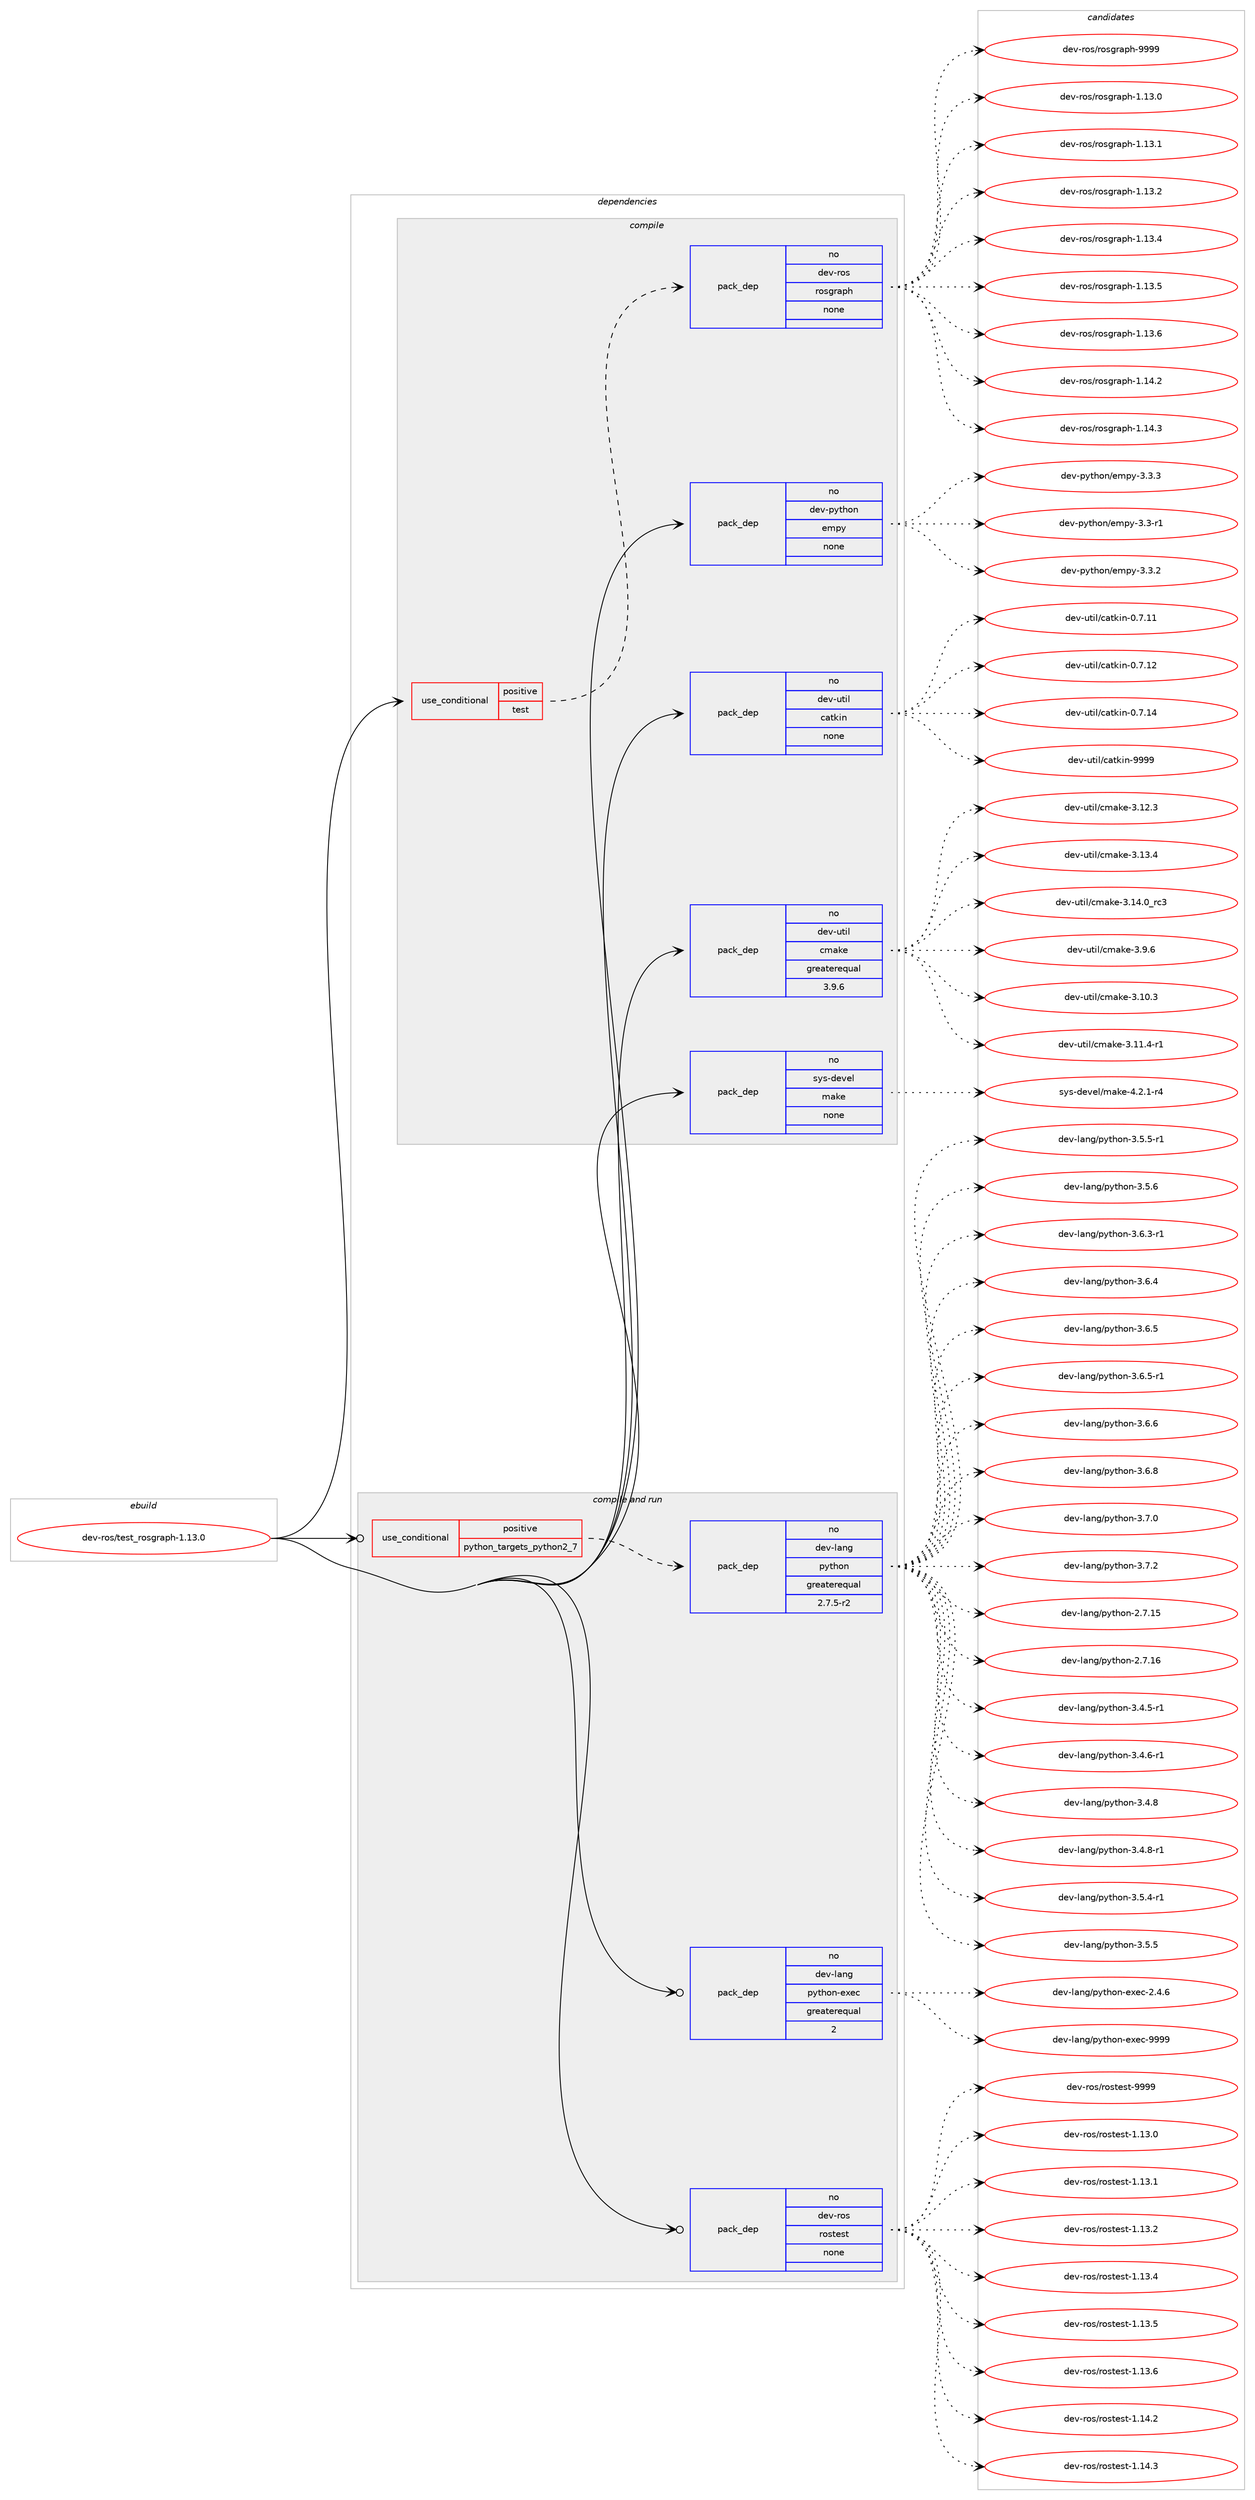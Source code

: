 digraph prolog {

# *************
# Graph options
# *************

newrank=true;
concentrate=true;
compound=true;
graph [rankdir=LR,fontname=Helvetica,fontsize=10,ranksep=1.5];#, ranksep=2.5, nodesep=0.2];
edge  [arrowhead=vee];
node  [fontname=Helvetica,fontsize=10];

# **********
# The ebuild
# **********

subgraph cluster_leftcol {
color=gray;
rank=same;
label=<<i>ebuild</i>>;
id [label="dev-ros/test_rosgraph-1.13.0", color=red, width=4, href="../dev-ros/test_rosgraph-1.13.0.svg"];
}

# ****************
# The dependencies
# ****************

subgraph cluster_midcol {
color=gray;
label=<<i>dependencies</i>>;
subgraph cluster_compile {
fillcolor="#eeeeee";
style=filled;
label=<<i>compile</i>>;
subgraph cond391065 {
dependency1472983 [label=<<TABLE BORDER="0" CELLBORDER="1" CELLSPACING="0" CELLPADDING="4"><TR><TD ROWSPAN="3" CELLPADDING="10">use_conditional</TD></TR><TR><TD>positive</TD></TR><TR><TD>test</TD></TR></TABLE>>, shape=none, color=red];
subgraph pack1058528 {
dependency1472984 [label=<<TABLE BORDER="0" CELLBORDER="1" CELLSPACING="0" CELLPADDING="4" WIDTH="220"><TR><TD ROWSPAN="6" CELLPADDING="30">pack_dep</TD></TR><TR><TD WIDTH="110">no</TD></TR><TR><TD>dev-ros</TD></TR><TR><TD>rosgraph</TD></TR><TR><TD>none</TD></TR><TR><TD></TD></TR></TABLE>>, shape=none, color=blue];
}
dependency1472983:e -> dependency1472984:w [weight=20,style="dashed",arrowhead="vee"];
}
id:e -> dependency1472983:w [weight=20,style="solid",arrowhead="vee"];
subgraph pack1058529 {
dependency1472985 [label=<<TABLE BORDER="0" CELLBORDER="1" CELLSPACING="0" CELLPADDING="4" WIDTH="220"><TR><TD ROWSPAN="6" CELLPADDING="30">pack_dep</TD></TR><TR><TD WIDTH="110">no</TD></TR><TR><TD>dev-python</TD></TR><TR><TD>empy</TD></TR><TR><TD>none</TD></TR><TR><TD></TD></TR></TABLE>>, shape=none, color=blue];
}
id:e -> dependency1472985:w [weight=20,style="solid",arrowhead="vee"];
subgraph pack1058530 {
dependency1472986 [label=<<TABLE BORDER="0" CELLBORDER="1" CELLSPACING="0" CELLPADDING="4" WIDTH="220"><TR><TD ROWSPAN="6" CELLPADDING="30">pack_dep</TD></TR><TR><TD WIDTH="110">no</TD></TR><TR><TD>dev-util</TD></TR><TR><TD>catkin</TD></TR><TR><TD>none</TD></TR><TR><TD></TD></TR></TABLE>>, shape=none, color=blue];
}
id:e -> dependency1472986:w [weight=20,style="solid",arrowhead="vee"];
subgraph pack1058531 {
dependency1472987 [label=<<TABLE BORDER="0" CELLBORDER="1" CELLSPACING="0" CELLPADDING="4" WIDTH="220"><TR><TD ROWSPAN="6" CELLPADDING="30">pack_dep</TD></TR><TR><TD WIDTH="110">no</TD></TR><TR><TD>dev-util</TD></TR><TR><TD>cmake</TD></TR><TR><TD>greaterequal</TD></TR><TR><TD>3.9.6</TD></TR></TABLE>>, shape=none, color=blue];
}
id:e -> dependency1472987:w [weight=20,style="solid",arrowhead="vee"];
subgraph pack1058532 {
dependency1472988 [label=<<TABLE BORDER="0" CELLBORDER="1" CELLSPACING="0" CELLPADDING="4" WIDTH="220"><TR><TD ROWSPAN="6" CELLPADDING="30">pack_dep</TD></TR><TR><TD WIDTH="110">no</TD></TR><TR><TD>sys-devel</TD></TR><TR><TD>make</TD></TR><TR><TD>none</TD></TR><TR><TD></TD></TR></TABLE>>, shape=none, color=blue];
}
id:e -> dependency1472988:w [weight=20,style="solid",arrowhead="vee"];
}
subgraph cluster_compileandrun {
fillcolor="#eeeeee";
style=filled;
label=<<i>compile and run</i>>;
subgraph cond391066 {
dependency1472989 [label=<<TABLE BORDER="0" CELLBORDER="1" CELLSPACING="0" CELLPADDING="4"><TR><TD ROWSPAN="3" CELLPADDING="10">use_conditional</TD></TR><TR><TD>positive</TD></TR><TR><TD>python_targets_python2_7</TD></TR></TABLE>>, shape=none, color=red];
subgraph pack1058533 {
dependency1472990 [label=<<TABLE BORDER="0" CELLBORDER="1" CELLSPACING="0" CELLPADDING="4" WIDTH="220"><TR><TD ROWSPAN="6" CELLPADDING="30">pack_dep</TD></TR><TR><TD WIDTH="110">no</TD></TR><TR><TD>dev-lang</TD></TR><TR><TD>python</TD></TR><TR><TD>greaterequal</TD></TR><TR><TD>2.7.5-r2</TD></TR></TABLE>>, shape=none, color=blue];
}
dependency1472989:e -> dependency1472990:w [weight=20,style="dashed",arrowhead="vee"];
}
id:e -> dependency1472989:w [weight=20,style="solid",arrowhead="odotvee"];
subgraph pack1058534 {
dependency1472991 [label=<<TABLE BORDER="0" CELLBORDER="1" CELLSPACING="0" CELLPADDING="4" WIDTH="220"><TR><TD ROWSPAN="6" CELLPADDING="30">pack_dep</TD></TR><TR><TD WIDTH="110">no</TD></TR><TR><TD>dev-lang</TD></TR><TR><TD>python-exec</TD></TR><TR><TD>greaterequal</TD></TR><TR><TD>2</TD></TR></TABLE>>, shape=none, color=blue];
}
id:e -> dependency1472991:w [weight=20,style="solid",arrowhead="odotvee"];
subgraph pack1058535 {
dependency1472992 [label=<<TABLE BORDER="0" CELLBORDER="1" CELLSPACING="0" CELLPADDING="4" WIDTH="220"><TR><TD ROWSPAN="6" CELLPADDING="30">pack_dep</TD></TR><TR><TD WIDTH="110">no</TD></TR><TR><TD>dev-ros</TD></TR><TR><TD>rostest</TD></TR><TR><TD>none</TD></TR><TR><TD></TD></TR></TABLE>>, shape=none, color=blue];
}
id:e -> dependency1472992:w [weight=20,style="solid",arrowhead="odotvee"];
}
subgraph cluster_run {
fillcolor="#eeeeee";
style=filled;
label=<<i>run</i>>;
}
}

# **************
# The candidates
# **************

subgraph cluster_choices {
rank=same;
color=gray;
label=<<i>candidates</i>>;

subgraph choice1058528 {
color=black;
nodesep=1;
choice10010111845114111115471141111151031149711210445494649514648 [label="dev-ros/rosgraph-1.13.0", color=red, width=4,href="../dev-ros/rosgraph-1.13.0.svg"];
choice10010111845114111115471141111151031149711210445494649514649 [label="dev-ros/rosgraph-1.13.1", color=red, width=4,href="../dev-ros/rosgraph-1.13.1.svg"];
choice10010111845114111115471141111151031149711210445494649514650 [label="dev-ros/rosgraph-1.13.2", color=red, width=4,href="../dev-ros/rosgraph-1.13.2.svg"];
choice10010111845114111115471141111151031149711210445494649514652 [label="dev-ros/rosgraph-1.13.4", color=red, width=4,href="../dev-ros/rosgraph-1.13.4.svg"];
choice10010111845114111115471141111151031149711210445494649514653 [label="dev-ros/rosgraph-1.13.5", color=red, width=4,href="../dev-ros/rosgraph-1.13.5.svg"];
choice10010111845114111115471141111151031149711210445494649514654 [label="dev-ros/rosgraph-1.13.6", color=red, width=4,href="../dev-ros/rosgraph-1.13.6.svg"];
choice10010111845114111115471141111151031149711210445494649524650 [label="dev-ros/rosgraph-1.14.2", color=red, width=4,href="../dev-ros/rosgraph-1.14.2.svg"];
choice10010111845114111115471141111151031149711210445494649524651 [label="dev-ros/rosgraph-1.14.3", color=red, width=4,href="../dev-ros/rosgraph-1.14.3.svg"];
choice1001011184511411111547114111115103114971121044557575757 [label="dev-ros/rosgraph-9999", color=red, width=4,href="../dev-ros/rosgraph-9999.svg"];
dependency1472984:e -> choice10010111845114111115471141111151031149711210445494649514648:w [style=dotted,weight="100"];
dependency1472984:e -> choice10010111845114111115471141111151031149711210445494649514649:w [style=dotted,weight="100"];
dependency1472984:e -> choice10010111845114111115471141111151031149711210445494649514650:w [style=dotted,weight="100"];
dependency1472984:e -> choice10010111845114111115471141111151031149711210445494649514652:w [style=dotted,weight="100"];
dependency1472984:e -> choice10010111845114111115471141111151031149711210445494649514653:w [style=dotted,weight="100"];
dependency1472984:e -> choice10010111845114111115471141111151031149711210445494649514654:w [style=dotted,weight="100"];
dependency1472984:e -> choice10010111845114111115471141111151031149711210445494649524650:w [style=dotted,weight="100"];
dependency1472984:e -> choice10010111845114111115471141111151031149711210445494649524651:w [style=dotted,weight="100"];
dependency1472984:e -> choice1001011184511411111547114111115103114971121044557575757:w [style=dotted,weight="100"];
}
subgraph choice1058529 {
color=black;
nodesep=1;
choice1001011184511212111610411111047101109112121455146514511449 [label="dev-python/empy-3.3-r1", color=red, width=4,href="../dev-python/empy-3.3-r1.svg"];
choice1001011184511212111610411111047101109112121455146514650 [label="dev-python/empy-3.3.2", color=red, width=4,href="../dev-python/empy-3.3.2.svg"];
choice1001011184511212111610411111047101109112121455146514651 [label="dev-python/empy-3.3.3", color=red, width=4,href="../dev-python/empy-3.3.3.svg"];
dependency1472985:e -> choice1001011184511212111610411111047101109112121455146514511449:w [style=dotted,weight="100"];
dependency1472985:e -> choice1001011184511212111610411111047101109112121455146514650:w [style=dotted,weight="100"];
dependency1472985:e -> choice1001011184511212111610411111047101109112121455146514651:w [style=dotted,weight="100"];
}
subgraph choice1058530 {
color=black;
nodesep=1;
choice1001011184511711610510847999711610710511045484655464949 [label="dev-util/catkin-0.7.11", color=red, width=4,href="../dev-util/catkin-0.7.11.svg"];
choice1001011184511711610510847999711610710511045484655464950 [label="dev-util/catkin-0.7.12", color=red, width=4,href="../dev-util/catkin-0.7.12.svg"];
choice1001011184511711610510847999711610710511045484655464952 [label="dev-util/catkin-0.7.14", color=red, width=4,href="../dev-util/catkin-0.7.14.svg"];
choice100101118451171161051084799971161071051104557575757 [label="dev-util/catkin-9999", color=red, width=4,href="../dev-util/catkin-9999.svg"];
dependency1472986:e -> choice1001011184511711610510847999711610710511045484655464949:w [style=dotted,weight="100"];
dependency1472986:e -> choice1001011184511711610510847999711610710511045484655464950:w [style=dotted,weight="100"];
dependency1472986:e -> choice1001011184511711610510847999711610710511045484655464952:w [style=dotted,weight="100"];
dependency1472986:e -> choice100101118451171161051084799971161071051104557575757:w [style=dotted,weight="100"];
}
subgraph choice1058531 {
color=black;
nodesep=1;
choice1001011184511711610510847991099710710145514649484651 [label="dev-util/cmake-3.10.3", color=red, width=4,href="../dev-util/cmake-3.10.3.svg"];
choice10010111845117116105108479910997107101455146494946524511449 [label="dev-util/cmake-3.11.4-r1", color=red, width=4,href="../dev-util/cmake-3.11.4-r1.svg"];
choice1001011184511711610510847991099710710145514649504651 [label="dev-util/cmake-3.12.3", color=red, width=4,href="../dev-util/cmake-3.12.3.svg"];
choice1001011184511711610510847991099710710145514649514652 [label="dev-util/cmake-3.13.4", color=red, width=4,href="../dev-util/cmake-3.13.4.svg"];
choice1001011184511711610510847991099710710145514649524648951149951 [label="dev-util/cmake-3.14.0_rc3", color=red, width=4,href="../dev-util/cmake-3.14.0_rc3.svg"];
choice10010111845117116105108479910997107101455146574654 [label="dev-util/cmake-3.9.6", color=red, width=4,href="../dev-util/cmake-3.9.6.svg"];
dependency1472987:e -> choice1001011184511711610510847991099710710145514649484651:w [style=dotted,weight="100"];
dependency1472987:e -> choice10010111845117116105108479910997107101455146494946524511449:w [style=dotted,weight="100"];
dependency1472987:e -> choice1001011184511711610510847991099710710145514649504651:w [style=dotted,weight="100"];
dependency1472987:e -> choice1001011184511711610510847991099710710145514649514652:w [style=dotted,weight="100"];
dependency1472987:e -> choice1001011184511711610510847991099710710145514649524648951149951:w [style=dotted,weight="100"];
dependency1472987:e -> choice10010111845117116105108479910997107101455146574654:w [style=dotted,weight="100"];
}
subgraph choice1058532 {
color=black;
nodesep=1;
choice1151211154510010111810110847109971071014552465046494511452 [label="sys-devel/make-4.2.1-r4", color=red, width=4,href="../sys-devel/make-4.2.1-r4.svg"];
dependency1472988:e -> choice1151211154510010111810110847109971071014552465046494511452:w [style=dotted,weight="100"];
}
subgraph choice1058533 {
color=black;
nodesep=1;
choice10010111845108971101034711212111610411111045504655464953 [label="dev-lang/python-2.7.15", color=red, width=4,href="../dev-lang/python-2.7.15.svg"];
choice10010111845108971101034711212111610411111045504655464954 [label="dev-lang/python-2.7.16", color=red, width=4,href="../dev-lang/python-2.7.16.svg"];
choice1001011184510897110103471121211161041111104551465246534511449 [label="dev-lang/python-3.4.5-r1", color=red, width=4,href="../dev-lang/python-3.4.5-r1.svg"];
choice1001011184510897110103471121211161041111104551465246544511449 [label="dev-lang/python-3.4.6-r1", color=red, width=4,href="../dev-lang/python-3.4.6-r1.svg"];
choice100101118451089711010347112121116104111110455146524656 [label="dev-lang/python-3.4.8", color=red, width=4,href="../dev-lang/python-3.4.8.svg"];
choice1001011184510897110103471121211161041111104551465246564511449 [label="dev-lang/python-3.4.8-r1", color=red, width=4,href="../dev-lang/python-3.4.8-r1.svg"];
choice1001011184510897110103471121211161041111104551465346524511449 [label="dev-lang/python-3.5.4-r1", color=red, width=4,href="../dev-lang/python-3.5.4-r1.svg"];
choice100101118451089711010347112121116104111110455146534653 [label="dev-lang/python-3.5.5", color=red, width=4,href="../dev-lang/python-3.5.5.svg"];
choice1001011184510897110103471121211161041111104551465346534511449 [label="dev-lang/python-3.5.5-r1", color=red, width=4,href="../dev-lang/python-3.5.5-r1.svg"];
choice100101118451089711010347112121116104111110455146534654 [label="dev-lang/python-3.5.6", color=red, width=4,href="../dev-lang/python-3.5.6.svg"];
choice1001011184510897110103471121211161041111104551465446514511449 [label="dev-lang/python-3.6.3-r1", color=red, width=4,href="../dev-lang/python-3.6.3-r1.svg"];
choice100101118451089711010347112121116104111110455146544652 [label="dev-lang/python-3.6.4", color=red, width=4,href="../dev-lang/python-3.6.4.svg"];
choice100101118451089711010347112121116104111110455146544653 [label="dev-lang/python-3.6.5", color=red, width=4,href="../dev-lang/python-3.6.5.svg"];
choice1001011184510897110103471121211161041111104551465446534511449 [label="dev-lang/python-3.6.5-r1", color=red, width=4,href="../dev-lang/python-3.6.5-r1.svg"];
choice100101118451089711010347112121116104111110455146544654 [label="dev-lang/python-3.6.6", color=red, width=4,href="../dev-lang/python-3.6.6.svg"];
choice100101118451089711010347112121116104111110455146544656 [label="dev-lang/python-3.6.8", color=red, width=4,href="../dev-lang/python-3.6.8.svg"];
choice100101118451089711010347112121116104111110455146554648 [label="dev-lang/python-3.7.0", color=red, width=4,href="../dev-lang/python-3.7.0.svg"];
choice100101118451089711010347112121116104111110455146554650 [label="dev-lang/python-3.7.2", color=red, width=4,href="../dev-lang/python-3.7.2.svg"];
dependency1472990:e -> choice10010111845108971101034711212111610411111045504655464953:w [style=dotted,weight="100"];
dependency1472990:e -> choice10010111845108971101034711212111610411111045504655464954:w [style=dotted,weight="100"];
dependency1472990:e -> choice1001011184510897110103471121211161041111104551465246534511449:w [style=dotted,weight="100"];
dependency1472990:e -> choice1001011184510897110103471121211161041111104551465246544511449:w [style=dotted,weight="100"];
dependency1472990:e -> choice100101118451089711010347112121116104111110455146524656:w [style=dotted,weight="100"];
dependency1472990:e -> choice1001011184510897110103471121211161041111104551465246564511449:w [style=dotted,weight="100"];
dependency1472990:e -> choice1001011184510897110103471121211161041111104551465346524511449:w [style=dotted,weight="100"];
dependency1472990:e -> choice100101118451089711010347112121116104111110455146534653:w [style=dotted,weight="100"];
dependency1472990:e -> choice1001011184510897110103471121211161041111104551465346534511449:w [style=dotted,weight="100"];
dependency1472990:e -> choice100101118451089711010347112121116104111110455146534654:w [style=dotted,weight="100"];
dependency1472990:e -> choice1001011184510897110103471121211161041111104551465446514511449:w [style=dotted,weight="100"];
dependency1472990:e -> choice100101118451089711010347112121116104111110455146544652:w [style=dotted,weight="100"];
dependency1472990:e -> choice100101118451089711010347112121116104111110455146544653:w [style=dotted,weight="100"];
dependency1472990:e -> choice1001011184510897110103471121211161041111104551465446534511449:w [style=dotted,weight="100"];
dependency1472990:e -> choice100101118451089711010347112121116104111110455146544654:w [style=dotted,weight="100"];
dependency1472990:e -> choice100101118451089711010347112121116104111110455146544656:w [style=dotted,weight="100"];
dependency1472990:e -> choice100101118451089711010347112121116104111110455146554648:w [style=dotted,weight="100"];
dependency1472990:e -> choice100101118451089711010347112121116104111110455146554650:w [style=dotted,weight="100"];
}
subgraph choice1058534 {
color=black;
nodesep=1;
choice1001011184510897110103471121211161041111104510112010199455046524654 [label="dev-lang/python-exec-2.4.6", color=red, width=4,href="../dev-lang/python-exec-2.4.6.svg"];
choice10010111845108971101034711212111610411111045101120101994557575757 [label="dev-lang/python-exec-9999", color=red, width=4,href="../dev-lang/python-exec-9999.svg"];
dependency1472991:e -> choice1001011184510897110103471121211161041111104510112010199455046524654:w [style=dotted,weight="100"];
dependency1472991:e -> choice10010111845108971101034711212111610411111045101120101994557575757:w [style=dotted,weight="100"];
}
subgraph choice1058535 {
color=black;
nodesep=1;
choice100101118451141111154711411111511610111511645494649514648 [label="dev-ros/rostest-1.13.0", color=red, width=4,href="../dev-ros/rostest-1.13.0.svg"];
choice100101118451141111154711411111511610111511645494649514649 [label="dev-ros/rostest-1.13.1", color=red, width=4,href="../dev-ros/rostest-1.13.1.svg"];
choice100101118451141111154711411111511610111511645494649514650 [label="dev-ros/rostest-1.13.2", color=red, width=4,href="../dev-ros/rostest-1.13.2.svg"];
choice100101118451141111154711411111511610111511645494649514652 [label="dev-ros/rostest-1.13.4", color=red, width=4,href="../dev-ros/rostest-1.13.4.svg"];
choice100101118451141111154711411111511610111511645494649514653 [label="dev-ros/rostest-1.13.5", color=red, width=4,href="../dev-ros/rostest-1.13.5.svg"];
choice100101118451141111154711411111511610111511645494649514654 [label="dev-ros/rostest-1.13.6", color=red, width=4,href="../dev-ros/rostest-1.13.6.svg"];
choice100101118451141111154711411111511610111511645494649524650 [label="dev-ros/rostest-1.14.2", color=red, width=4,href="../dev-ros/rostest-1.14.2.svg"];
choice100101118451141111154711411111511610111511645494649524651 [label="dev-ros/rostest-1.14.3", color=red, width=4,href="../dev-ros/rostest-1.14.3.svg"];
choice10010111845114111115471141111151161011151164557575757 [label="dev-ros/rostest-9999", color=red, width=4,href="../dev-ros/rostest-9999.svg"];
dependency1472992:e -> choice100101118451141111154711411111511610111511645494649514648:w [style=dotted,weight="100"];
dependency1472992:e -> choice100101118451141111154711411111511610111511645494649514649:w [style=dotted,weight="100"];
dependency1472992:e -> choice100101118451141111154711411111511610111511645494649514650:w [style=dotted,weight="100"];
dependency1472992:e -> choice100101118451141111154711411111511610111511645494649514652:w [style=dotted,weight="100"];
dependency1472992:e -> choice100101118451141111154711411111511610111511645494649514653:w [style=dotted,weight="100"];
dependency1472992:e -> choice100101118451141111154711411111511610111511645494649514654:w [style=dotted,weight="100"];
dependency1472992:e -> choice100101118451141111154711411111511610111511645494649524650:w [style=dotted,weight="100"];
dependency1472992:e -> choice100101118451141111154711411111511610111511645494649524651:w [style=dotted,weight="100"];
dependency1472992:e -> choice10010111845114111115471141111151161011151164557575757:w [style=dotted,weight="100"];
}
}

}
